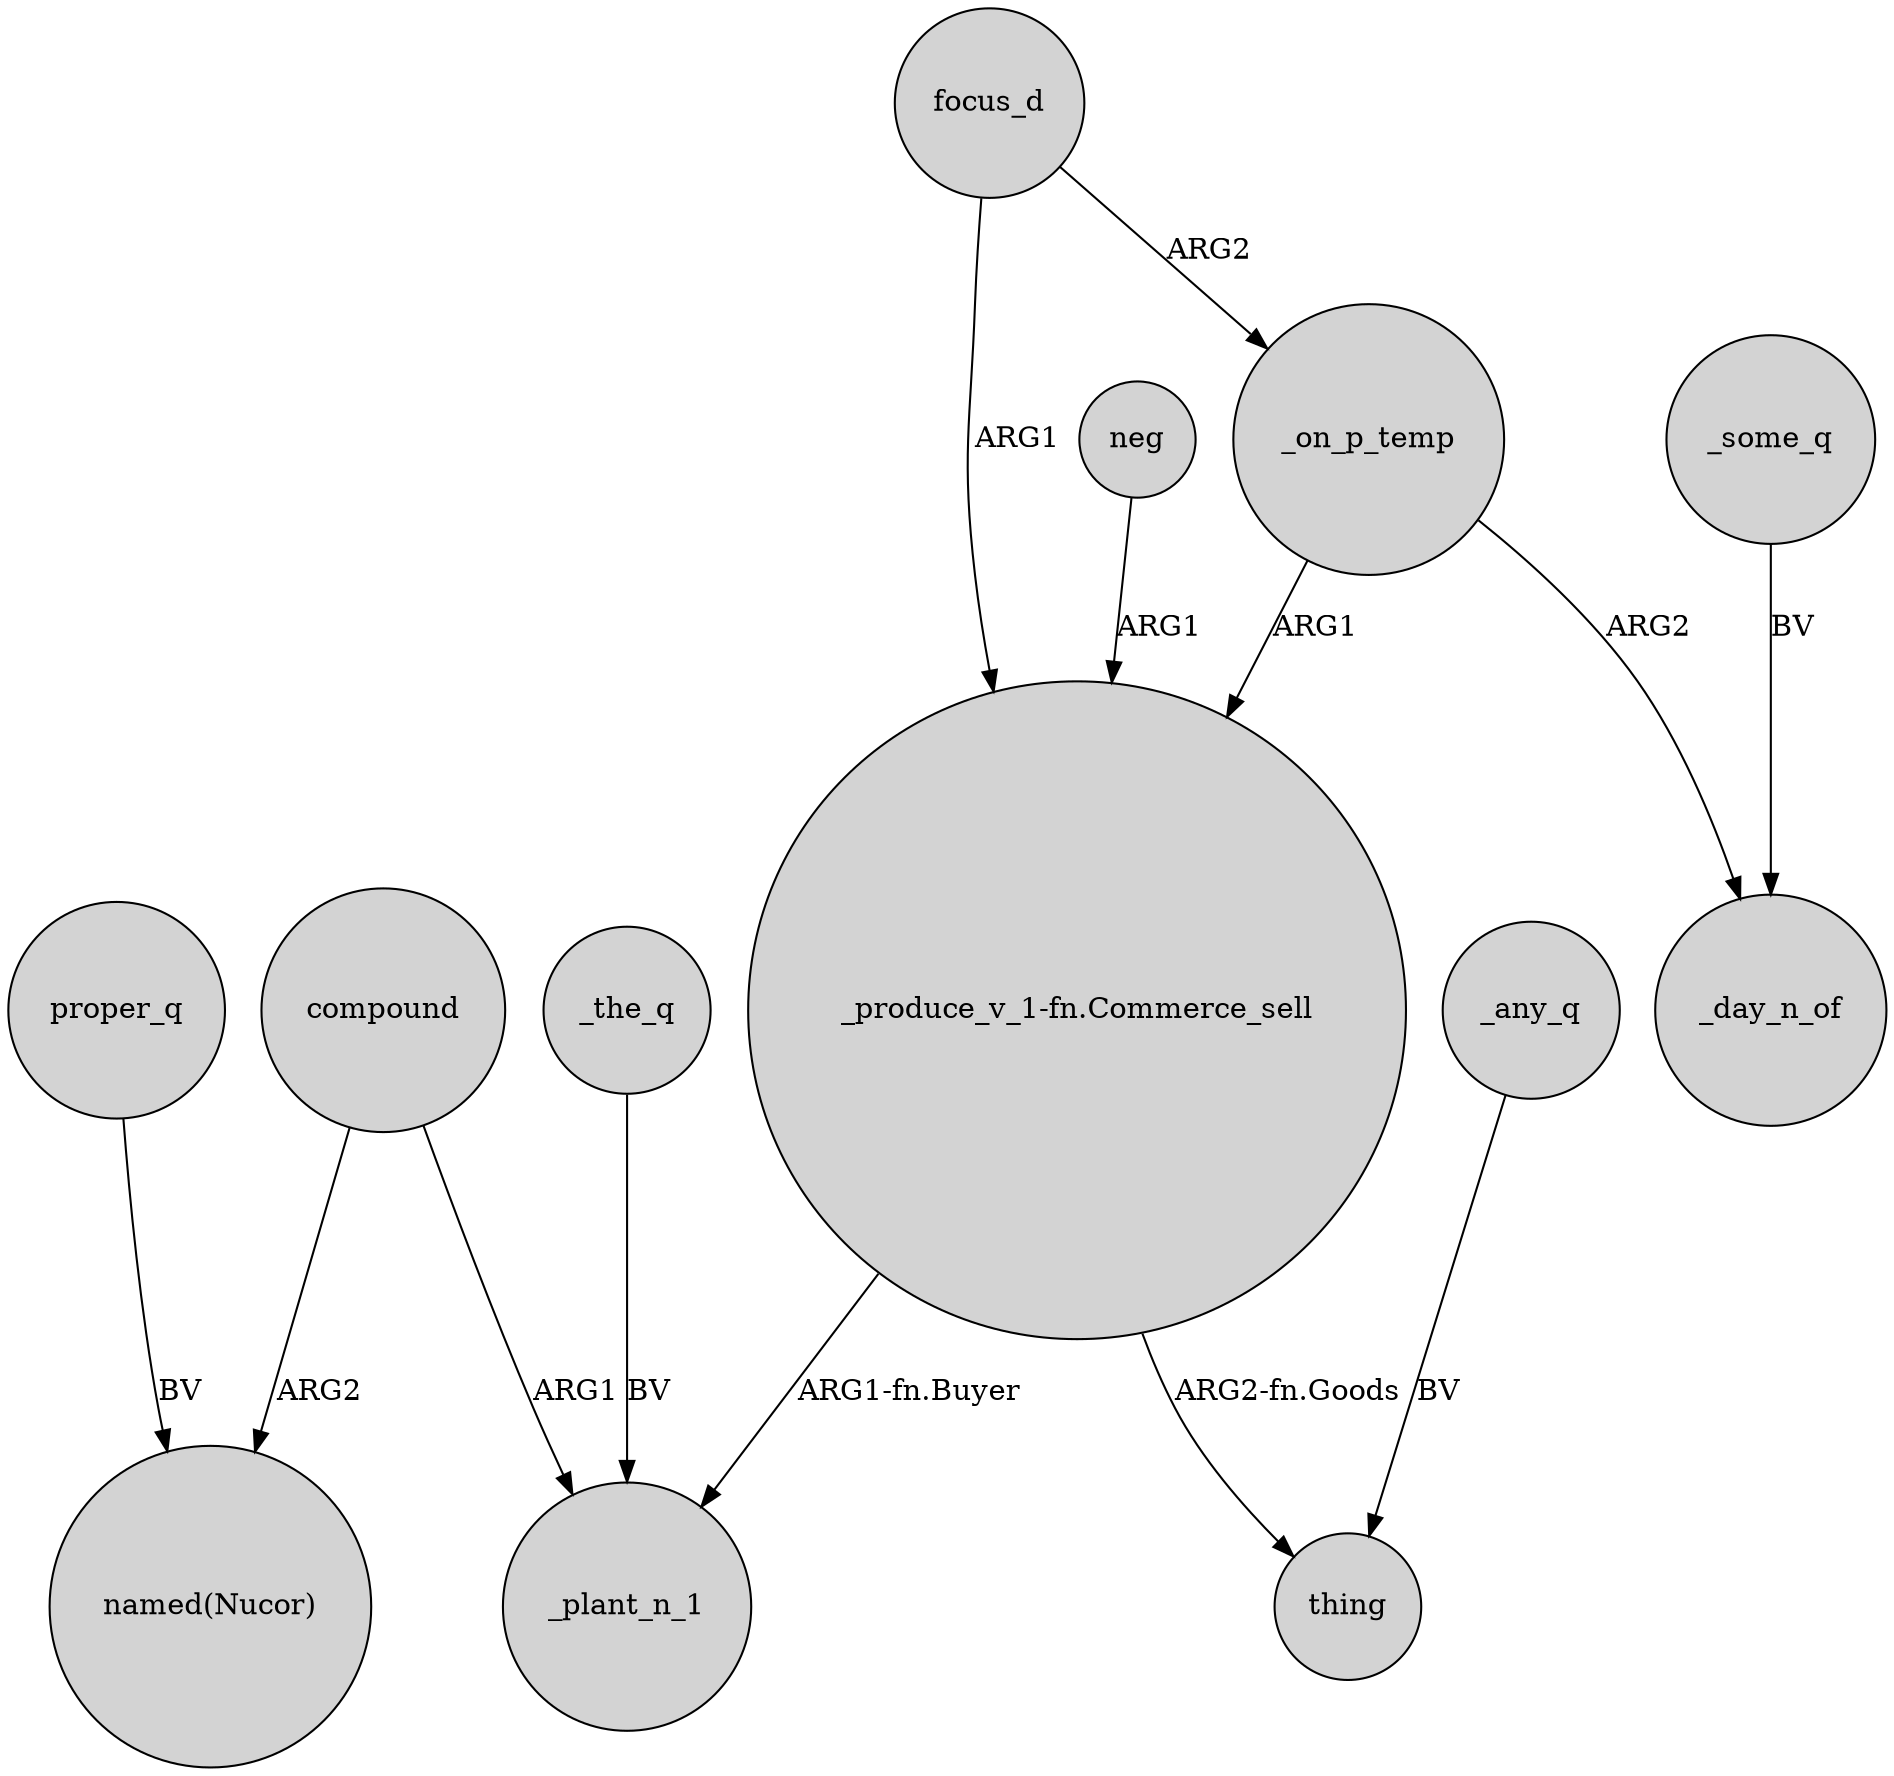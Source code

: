 digraph {
	node [shape=circle style=filled]
	compound -> "named(Nucor)" [label=ARG2]
	focus_d -> _on_p_temp [label=ARG2]
	_some_q -> _day_n_of [label=BV]
	proper_q -> "named(Nucor)" [label=BV]
	focus_d -> "_produce_v_1-fn.Commerce_sell" [label=ARG1]
	"_produce_v_1-fn.Commerce_sell" -> thing [label="ARG2-fn.Goods"]
	_on_p_temp -> "_produce_v_1-fn.Commerce_sell" [label=ARG1]
	"_produce_v_1-fn.Commerce_sell" -> _plant_n_1 [label="ARG1-fn.Buyer"]
	_on_p_temp -> _day_n_of [label=ARG2]
	_any_q -> thing [label=BV]
	neg -> "_produce_v_1-fn.Commerce_sell" [label=ARG1]
	_the_q -> _plant_n_1 [label=BV]
	compound -> _plant_n_1 [label=ARG1]
}
